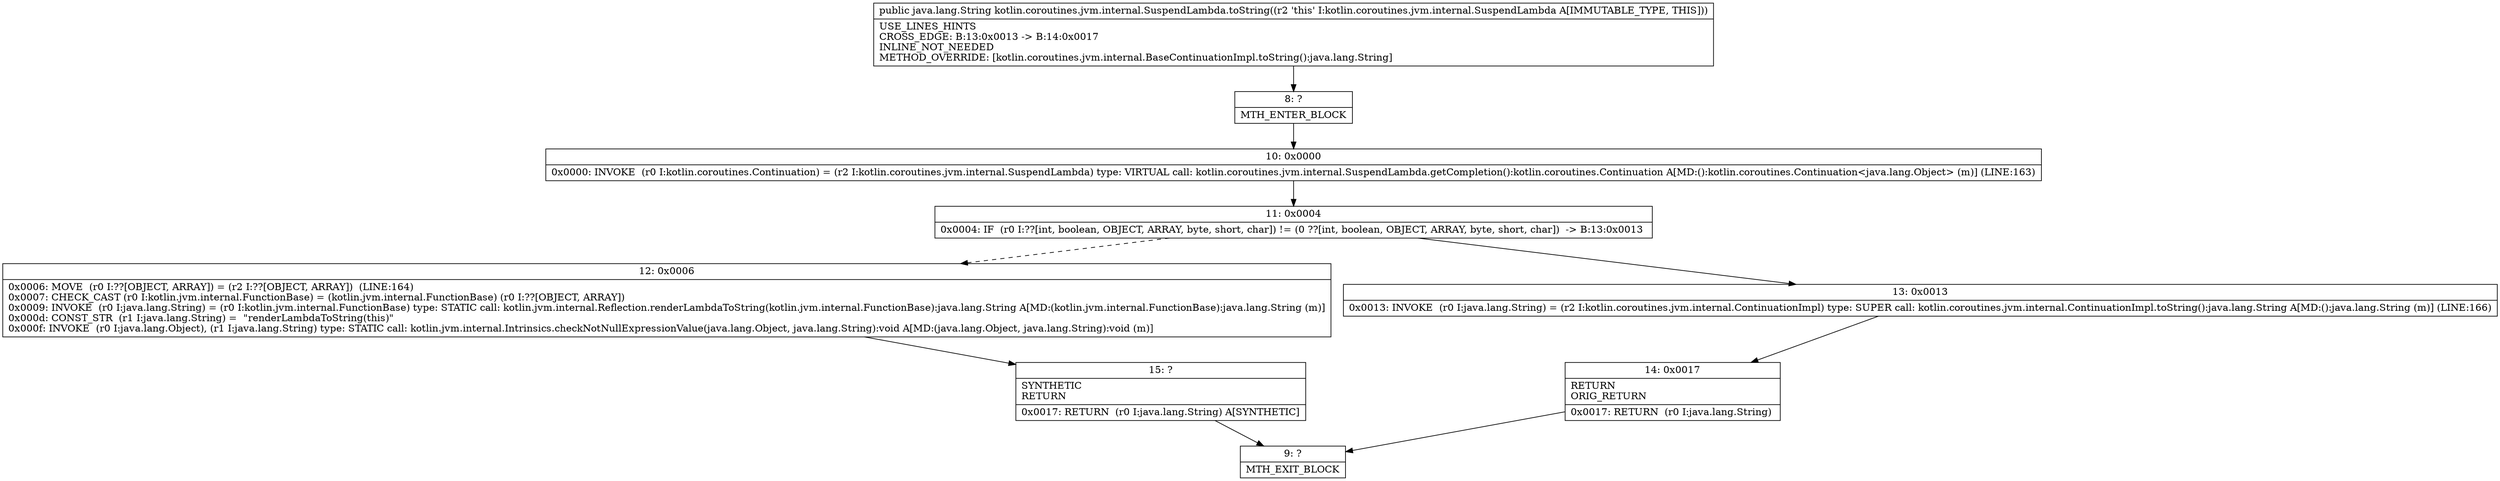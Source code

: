 digraph "CFG forkotlin.coroutines.jvm.internal.SuspendLambda.toString()Ljava\/lang\/String;" {
Node_8 [shape=record,label="{8\:\ ?|MTH_ENTER_BLOCK\l}"];
Node_10 [shape=record,label="{10\:\ 0x0000|0x0000: INVOKE  (r0 I:kotlin.coroutines.Continuation) = (r2 I:kotlin.coroutines.jvm.internal.SuspendLambda) type: VIRTUAL call: kotlin.coroutines.jvm.internal.SuspendLambda.getCompletion():kotlin.coroutines.Continuation A[MD:():kotlin.coroutines.Continuation\<java.lang.Object\> (m)] (LINE:163)\l}"];
Node_11 [shape=record,label="{11\:\ 0x0004|0x0004: IF  (r0 I:??[int, boolean, OBJECT, ARRAY, byte, short, char]) != (0 ??[int, boolean, OBJECT, ARRAY, byte, short, char])  \-\> B:13:0x0013 \l}"];
Node_12 [shape=record,label="{12\:\ 0x0006|0x0006: MOVE  (r0 I:??[OBJECT, ARRAY]) = (r2 I:??[OBJECT, ARRAY])  (LINE:164)\l0x0007: CHECK_CAST (r0 I:kotlin.jvm.internal.FunctionBase) = (kotlin.jvm.internal.FunctionBase) (r0 I:??[OBJECT, ARRAY]) \l0x0009: INVOKE  (r0 I:java.lang.String) = (r0 I:kotlin.jvm.internal.FunctionBase) type: STATIC call: kotlin.jvm.internal.Reflection.renderLambdaToString(kotlin.jvm.internal.FunctionBase):java.lang.String A[MD:(kotlin.jvm.internal.FunctionBase):java.lang.String (m)]\l0x000d: CONST_STR  (r1 I:java.lang.String) =  \"renderLambdaToString(this)\" \l0x000f: INVOKE  (r0 I:java.lang.Object), (r1 I:java.lang.String) type: STATIC call: kotlin.jvm.internal.Intrinsics.checkNotNullExpressionValue(java.lang.Object, java.lang.String):void A[MD:(java.lang.Object, java.lang.String):void (m)]\l}"];
Node_15 [shape=record,label="{15\:\ ?|SYNTHETIC\lRETURN\l|0x0017: RETURN  (r0 I:java.lang.String) A[SYNTHETIC]\l}"];
Node_9 [shape=record,label="{9\:\ ?|MTH_EXIT_BLOCK\l}"];
Node_13 [shape=record,label="{13\:\ 0x0013|0x0013: INVOKE  (r0 I:java.lang.String) = (r2 I:kotlin.coroutines.jvm.internal.ContinuationImpl) type: SUPER call: kotlin.coroutines.jvm.internal.ContinuationImpl.toString():java.lang.String A[MD:():java.lang.String (m)] (LINE:166)\l}"];
Node_14 [shape=record,label="{14\:\ 0x0017|RETURN\lORIG_RETURN\l|0x0017: RETURN  (r0 I:java.lang.String) \l}"];
MethodNode[shape=record,label="{public java.lang.String kotlin.coroutines.jvm.internal.SuspendLambda.toString((r2 'this' I:kotlin.coroutines.jvm.internal.SuspendLambda A[IMMUTABLE_TYPE, THIS]))  | USE_LINES_HINTS\lCROSS_EDGE: B:13:0x0013 \-\> B:14:0x0017\lINLINE_NOT_NEEDED\lMETHOD_OVERRIDE: [kotlin.coroutines.jvm.internal.BaseContinuationImpl.toString():java.lang.String]\l}"];
MethodNode -> Node_8;Node_8 -> Node_10;
Node_10 -> Node_11;
Node_11 -> Node_12[style=dashed];
Node_11 -> Node_13;
Node_12 -> Node_15;
Node_15 -> Node_9;
Node_13 -> Node_14;
Node_14 -> Node_9;
}

